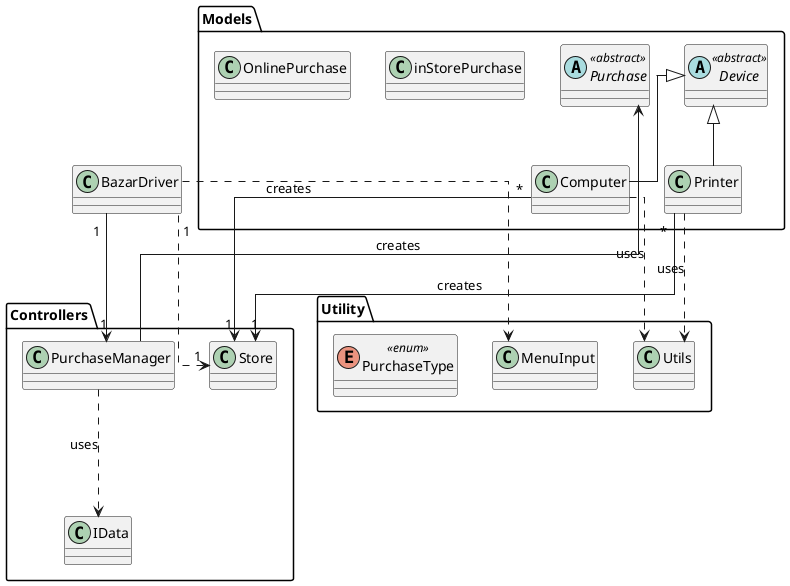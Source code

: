 @startuml

skinparam linetype ortho

class BazarDriver

package Controllers {
    class Store

    class PurchaseManager

    class IData
}

package Models {
    abstract class Device <<abstract>>

    class Printer

    class Computer

    abstract class Purchase <<abstract>>

    class inStorePurchase

    class OnlinePurchase
}

package Utility {
    class MenuInput

    class Utils

    enum PurchaseType <<enum>>
}


Printer -u-|> Device
Computer -u-|> Device

Printer "*" ---> "1" Store : creates
Computer "*" ---> "1" Store : creates

Printer ...> Utils : uses
Computer ...>  Utils : uses

BazarDriver "1" .u.> "1" Store
BazarDriver ...> MenuInput

BazarDriver "1" ---> "1" PurchaseManager

PurchaseManager --> Purchase : creates
PurchaseManager ...> IData : uses

@enduml